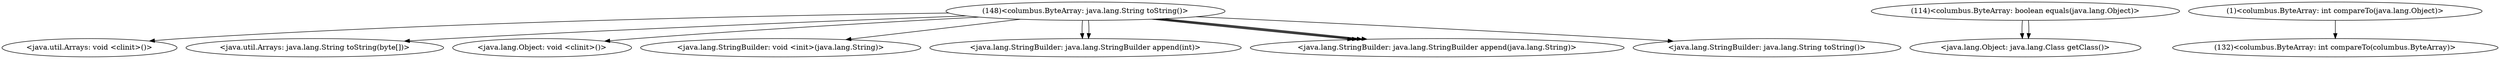 digraph "call-graph" {
    "(148)<columbus.ByteArray: java.lang.String toString()>"
    "<java.util.Arrays: void <clinit>()>"
    "(148)<columbus.ByteArray: java.lang.String toString()>"->"<java.util.Arrays: void <clinit>()>";
    "<java.util.Arrays: java.lang.String toString(byte[])>"
    "(148)<columbus.ByteArray: java.lang.String toString()>"->"<java.util.Arrays: java.lang.String toString(byte[])>";
    "<java.lang.Object: void <clinit>()>"
    "(148)<columbus.ByteArray: java.lang.String toString()>"->"<java.lang.Object: void <clinit>()>";
    "(114)<columbus.ByteArray: boolean equals(java.lang.Object)>"
    "<java.lang.Object: java.lang.Class getClass()>"
    "(114)<columbus.ByteArray: boolean equals(java.lang.Object)>"->"<java.lang.Object: java.lang.Class getClass()>";
    "(114)<columbus.ByteArray: boolean equals(java.lang.Object)>"->"<java.lang.Object: java.lang.Class getClass()>";
    "<java.lang.StringBuilder: void <init>(java.lang.String)>"
    "(148)<columbus.ByteArray: java.lang.String toString()>"->"<java.lang.StringBuilder: void <init>(java.lang.String)>";
    "<java.lang.StringBuilder: java.lang.StringBuilder append(int)>"
    "(148)<columbus.ByteArray: java.lang.String toString()>"->"<java.lang.StringBuilder: java.lang.StringBuilder append(int)>";
    "<java.lang.StringBuilder: java.lang.StringBuilder append(java.lang.String)>"
    "(148)<columbus.ByteArray: java.lang.String toString()>"->"<java.lang.StringBuilder: java.lang.StringBuilder append(java.lang.String)>";
    "(148)<columbus.ByteArray: java.lang.String toString()>"->"<java.lang.StringBuilder: java.lang.StringBuilder append(int)>";
    "(148)<columbus.ByteArray: java.lang.String toString()>"->"<java.lang.StringBuilder: java.lang.StringBuilder append(java.lang.String)>";
    "(148)<columbus.ByteArray: java.lang.String toString()>"->"<java.lang.StringBuilder: java.lang.StringBuilder append(java.lang.String)>";
    "(148)<columbus.ByteArray: java.lang.String toString()>"->"<java.lang.StringBuilder: java.lang.StringBuilder append(java.lang.String)>";
    "<java.lang.StringBuilder: java.lang.String toString()>"
    "(148)<columbus.ByteArray: java.lang.String toString()>"->"<java.lang.StringBuilder: java.lang.String toString()>";
    "(1)<columbus.ByteArray: int compareTo(java.lang.Object)>"
    "(132)<columbus.ByteArray: int compareTo(columbus.ByteArray)>"
    "(1)<columbus.ByteArray: int compareTo(java.lang.Object)>"->"(132)<columbus.ByteArray: int compareTo(columbus.ByteArray)>";
}
